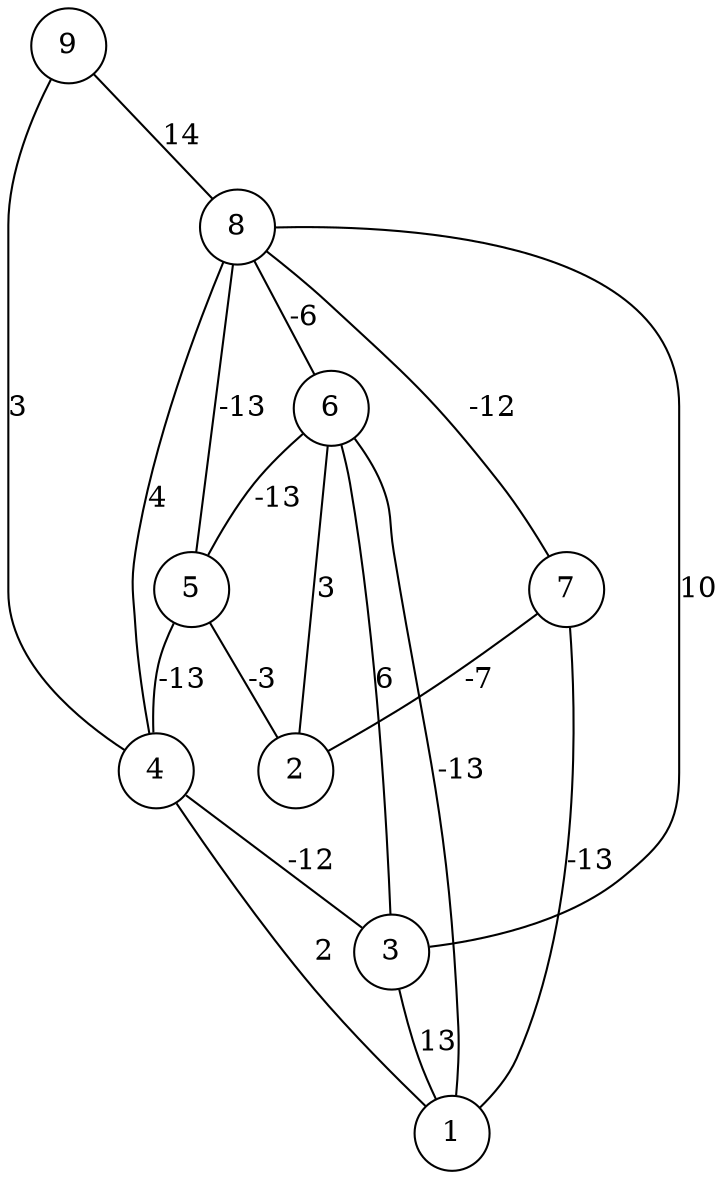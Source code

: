 graph { 
	 fontname="Helvetica,Arial,sans-serif" 
	 node [shape = circle]; 
	 9 -- 4 [label = "3"];
	 9 -- 8 [label = "14"];
	 8 -- 3 [label = "10"];
	 8 -- 4 [label = "4"];
	 8 -- 5 [label = "-13"];
	 8 -- 6 [label = "-6"];
	 8 -- 7 [label = "-12"];
	 7 -- 1 [label = "-13"];
	 7 -- 2 [label = "-7"];
	 6 -- 1 [label = "-13"];
	 6 -- 2 [label = "3"];
	 6 -- 3 [label = "6"];
	 6 -- 5 [label = "-13"];
	 5 -- 2 [label = "-3"];
	 5 -- 4 [label = "-13"];
	 4 -- 1 [label = "2"];
	 4 -- 3 [label = "-12"];
	 3 -- 1 [label = "13"];
	 1;
	 2;
	 3;
	 4;
	 5;
	 6;
	 7;
	 8;
	 9;
}
